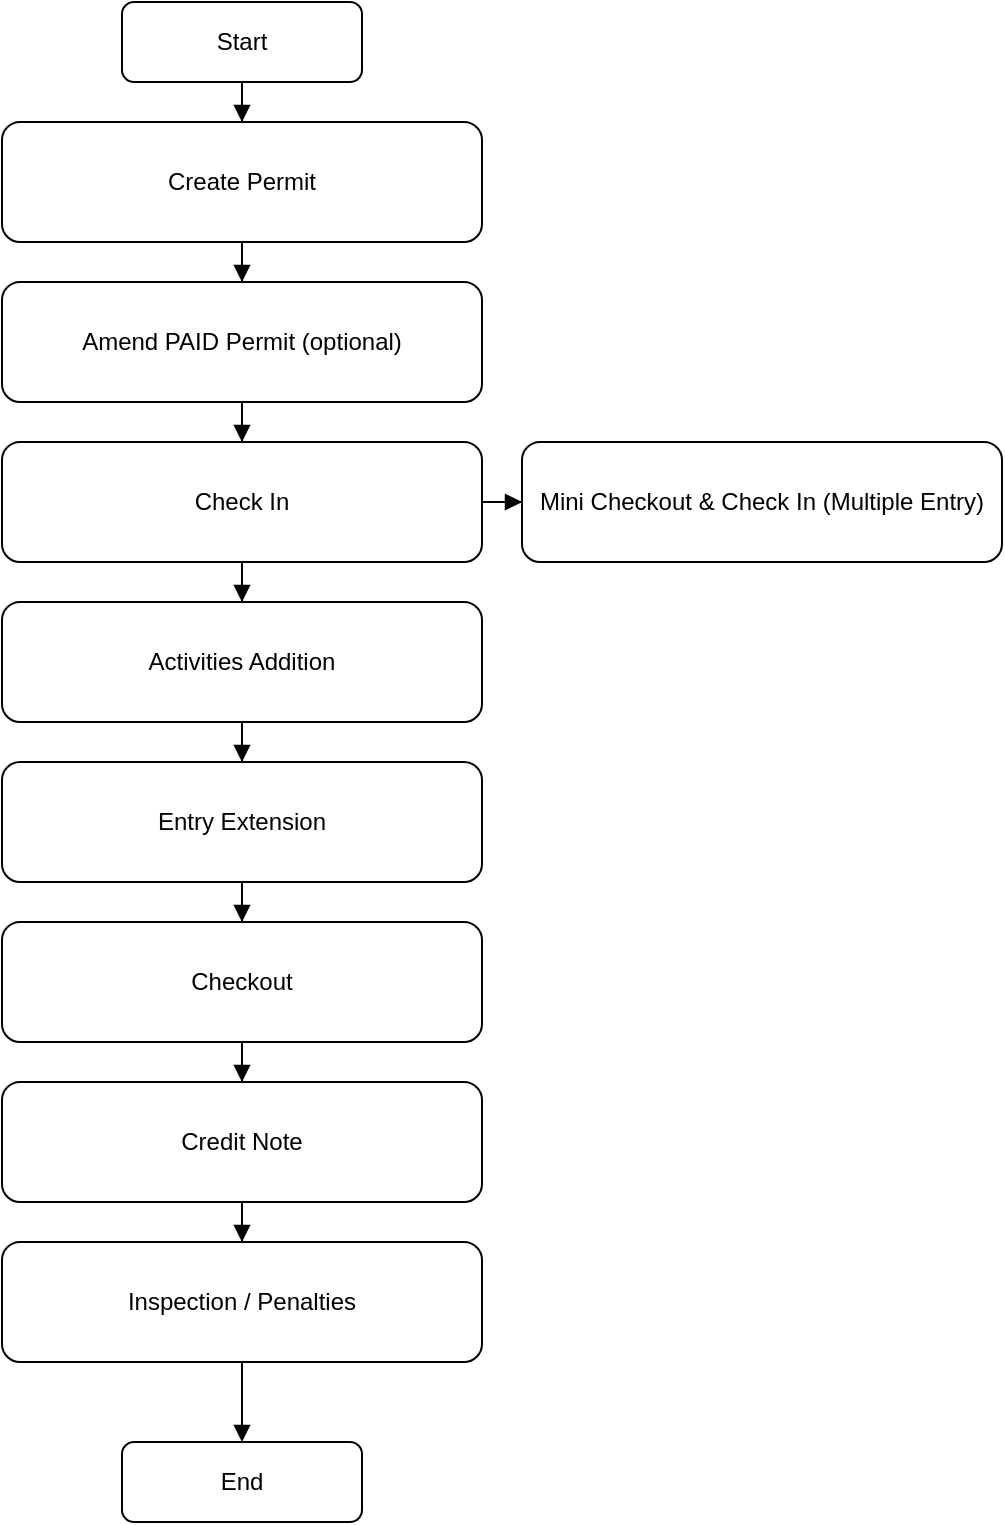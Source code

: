 <mxfile version="27.1.0">
  <diagram id="flowchart" name="Flowchart">
    <mxGraphModel dx="1426" dy="1032" grid="1" gridSize="10" guides="1" tooltips="1" connect="1" arrows="1" fold="1" page="1" pageScale="1" pageWidth="827" pageHeight="1169" math="0" shadow="0">
      <root>
        <mxCell id="0" />
        <mxCell id="1" parent="0" />
        <mxCell id="2" value="Start" style="rounded=1;whiteSpace=wrap;html=1;" parent="1" vertex="1">
          <mxGeometry x="380" y="20" width="120" height="40" as="geometry" />
        </mxCell>
        <mxCell id="3" value="Create Permit" style="rounded=1;whiteSpace=wrap;html=1;" parent="1" vertex="1">
          <mxGeometry x="320" y="80" width="240" height="60" as="geometry" />
        </mxCell>
        <mxCell id="4" value="Amend PAID Permit (optional)" style="rounded=1;whiteSpace=wrap;html=1;" parent="1" vertex="1">
          <mxGeometry x="320" y="160" width="240" height="60" as="geometry" />
        </mxCell>
        <mxCell id="5" value="Check In" style="rounded=1;whiteSpace=wrap;html=1;" parent="1" vertex="1">
          <mxGeometry x="320" y="240" width="240" height="60" as="geometry" />
        </mxCell>
        <mxCell id="6" value="Mini Checkout &amp; Check In (Multiple Entry)" style="rounded=1;whiteSpace=wrap;html=1;" parent="1" vertex="1">
          <mxGeometry x="580" y="240" width="240" height="60" as="geometry" />
        </mxCell>
        <mxCell id="7" value="Activities Addition" style="rounded=1;whiteSpace=wrap;html=1;" parent="1" vertex="1">
          <mxGeometry x="320" y="320" width="240" height="60" as="geometry" />
        </mxCell>
        <mxCell id="8" value="Entry Extension" style="rounded=1;whiteSpace=wrap;html=1;" parent="1" vertex="1">
          <mxGeometry x="320" y="400" width="240" height="60" as="geometry" />
        </mxCell>
        <mxCell id="9" value="Checkout" style="rounded=1;whiteSpace=wrap;html=1;" parent="1" vertex="1">
          <mxGeometry x="320" y="480" width="240" height="60" as="geometry" />
        </mxCell>
        <mxCell id="10" value="Credit Note" style="rounded=1;whiteSpace=wrap;html=1;" parent="1" vertex="1">
          <mxGeometry x="320" y="560" width="240" height="60" as="geometry" />
        </mxCell>
        <mxCell id="11" value="Inspection / Penalties" style="rounded=1;whiteSpace=wrap;html=1;" parent="1" vertex="1">
          <mxGeometry x="320" y="640" width="240" height="60" as="geometry" />
        </mxCell>
        <mxCell id="12" value="End" style="rounded=1;whiteSpace=wrap;html=1;" parent="1" vertex="1">
          <mxGeometry x="380" y="740" width="120" height="40" as="geometry" />
        </mxCell>
        <mxCell id="13" style="edgeStyle=orthogonalEdgeStyle;rounded=0;orthogonalLoop=1;jettySize=auto;html=1;endArrow=block;endFill=1;" parent="1" source="2" target="3" edge="1">
          <mxGeometry relative="1" as="geometry" />
        </mxCell>
        <mxCell id="14" style="edgeStyle=orthogonalEdgeStyle;rounded=0;orthogonalLoop=1;jettySize=auto;html=1;endArrow=block;endFill=1;" parent="1" source="3" target="4" edge="1">
          <mxGeometry relative="1" as="geometry" />
        </mxCell>
        <mxCell id="15" style="edgeStyle=orthogonalEdgeStyle;rounded=0;orthogonalLoop=1;jettySize=auto;html=1;endArrow=block;endFill=1;" parent="1" source="4" target="5" edge="1">
          <mxGeometry relative="1" as="geometry" />
        </mxCell>
        <mxCell id="16" style="edgeStyle=orthogonalEdgeStyle;rounded=0;orthogonalLoop=1;jettySize=auto;html=1;endArrow=block;endFill=1;" parent="1" source="5" target="7" edge="1">
          <mxGeometry relative="1" as="geometry" />
        </mxCell>
        <mxCell id="17" style="edgeStyle=orthogonalEdgeStyle;rounded=0;orthogonalLoop=1;jettySize=auto;html=1;endArrow=block;endFill=1;" parent="1" source="7" target="8" edge="1">
          <mxGeometry relative="1" as="geometry" />
        </mxCell>
        <mxCell id="18" style="edgeStyle=orthogonalEdgeStyle;rounded=0;orthogonalLoop=1;jettySize=auto;html=1;endArrow=block;endFill=1;" parent="1" source="8" target="9" edge="1">
          <mxGeometry relative="1" as="geometry" />
        </mxCell>
        <mxCell id="19" style="edgeStyle=orthogonalEdgeStyle;rounded=0;orthogonalLoop=1;jettySize=auto;html=1;endArrow=block;endFill=1;" parent="1" source="9" target="10" edge="1">
          <mxGeometry relative="1" as="geometry" />
        </mxCell>
        <mxCell id="20" style="edgeStyle=orthogonalEdgeStyle;rounded=0;orthogonalLoop=1;jettySize=auto;html=1;endArrow=block;endFill=1;" parent="1" source="10" target="11" edge="1">
          <mxGeometry relative="1" as="geometry" />
        </mxCell>
        <mxCell id="21" style="edgeStyle=orthogonalEdgeStyle;rounded=0;orthogonalLoop=1;jettySize=auto;html=1;endArrow=block;endFill=1;" parent="1" source="11" target="12" edge="1">
          <mxGeometry relative="1" as="geometry" />
        </mxCell>
        <mxCell id="22" style="edgeStyle=orthogonalEdgeStyle;rounded=0;orthogonalLoop=1;jettySize=auto;html=1;endArrow=block;endFill=1;" parent="1" source="5" target="6" edge="1">
          <mxGeometry relative="1" as="geometry" />
        </mxCell>
      </root>
    </mxGraphModel>
  </diagram>
</mxfile>
